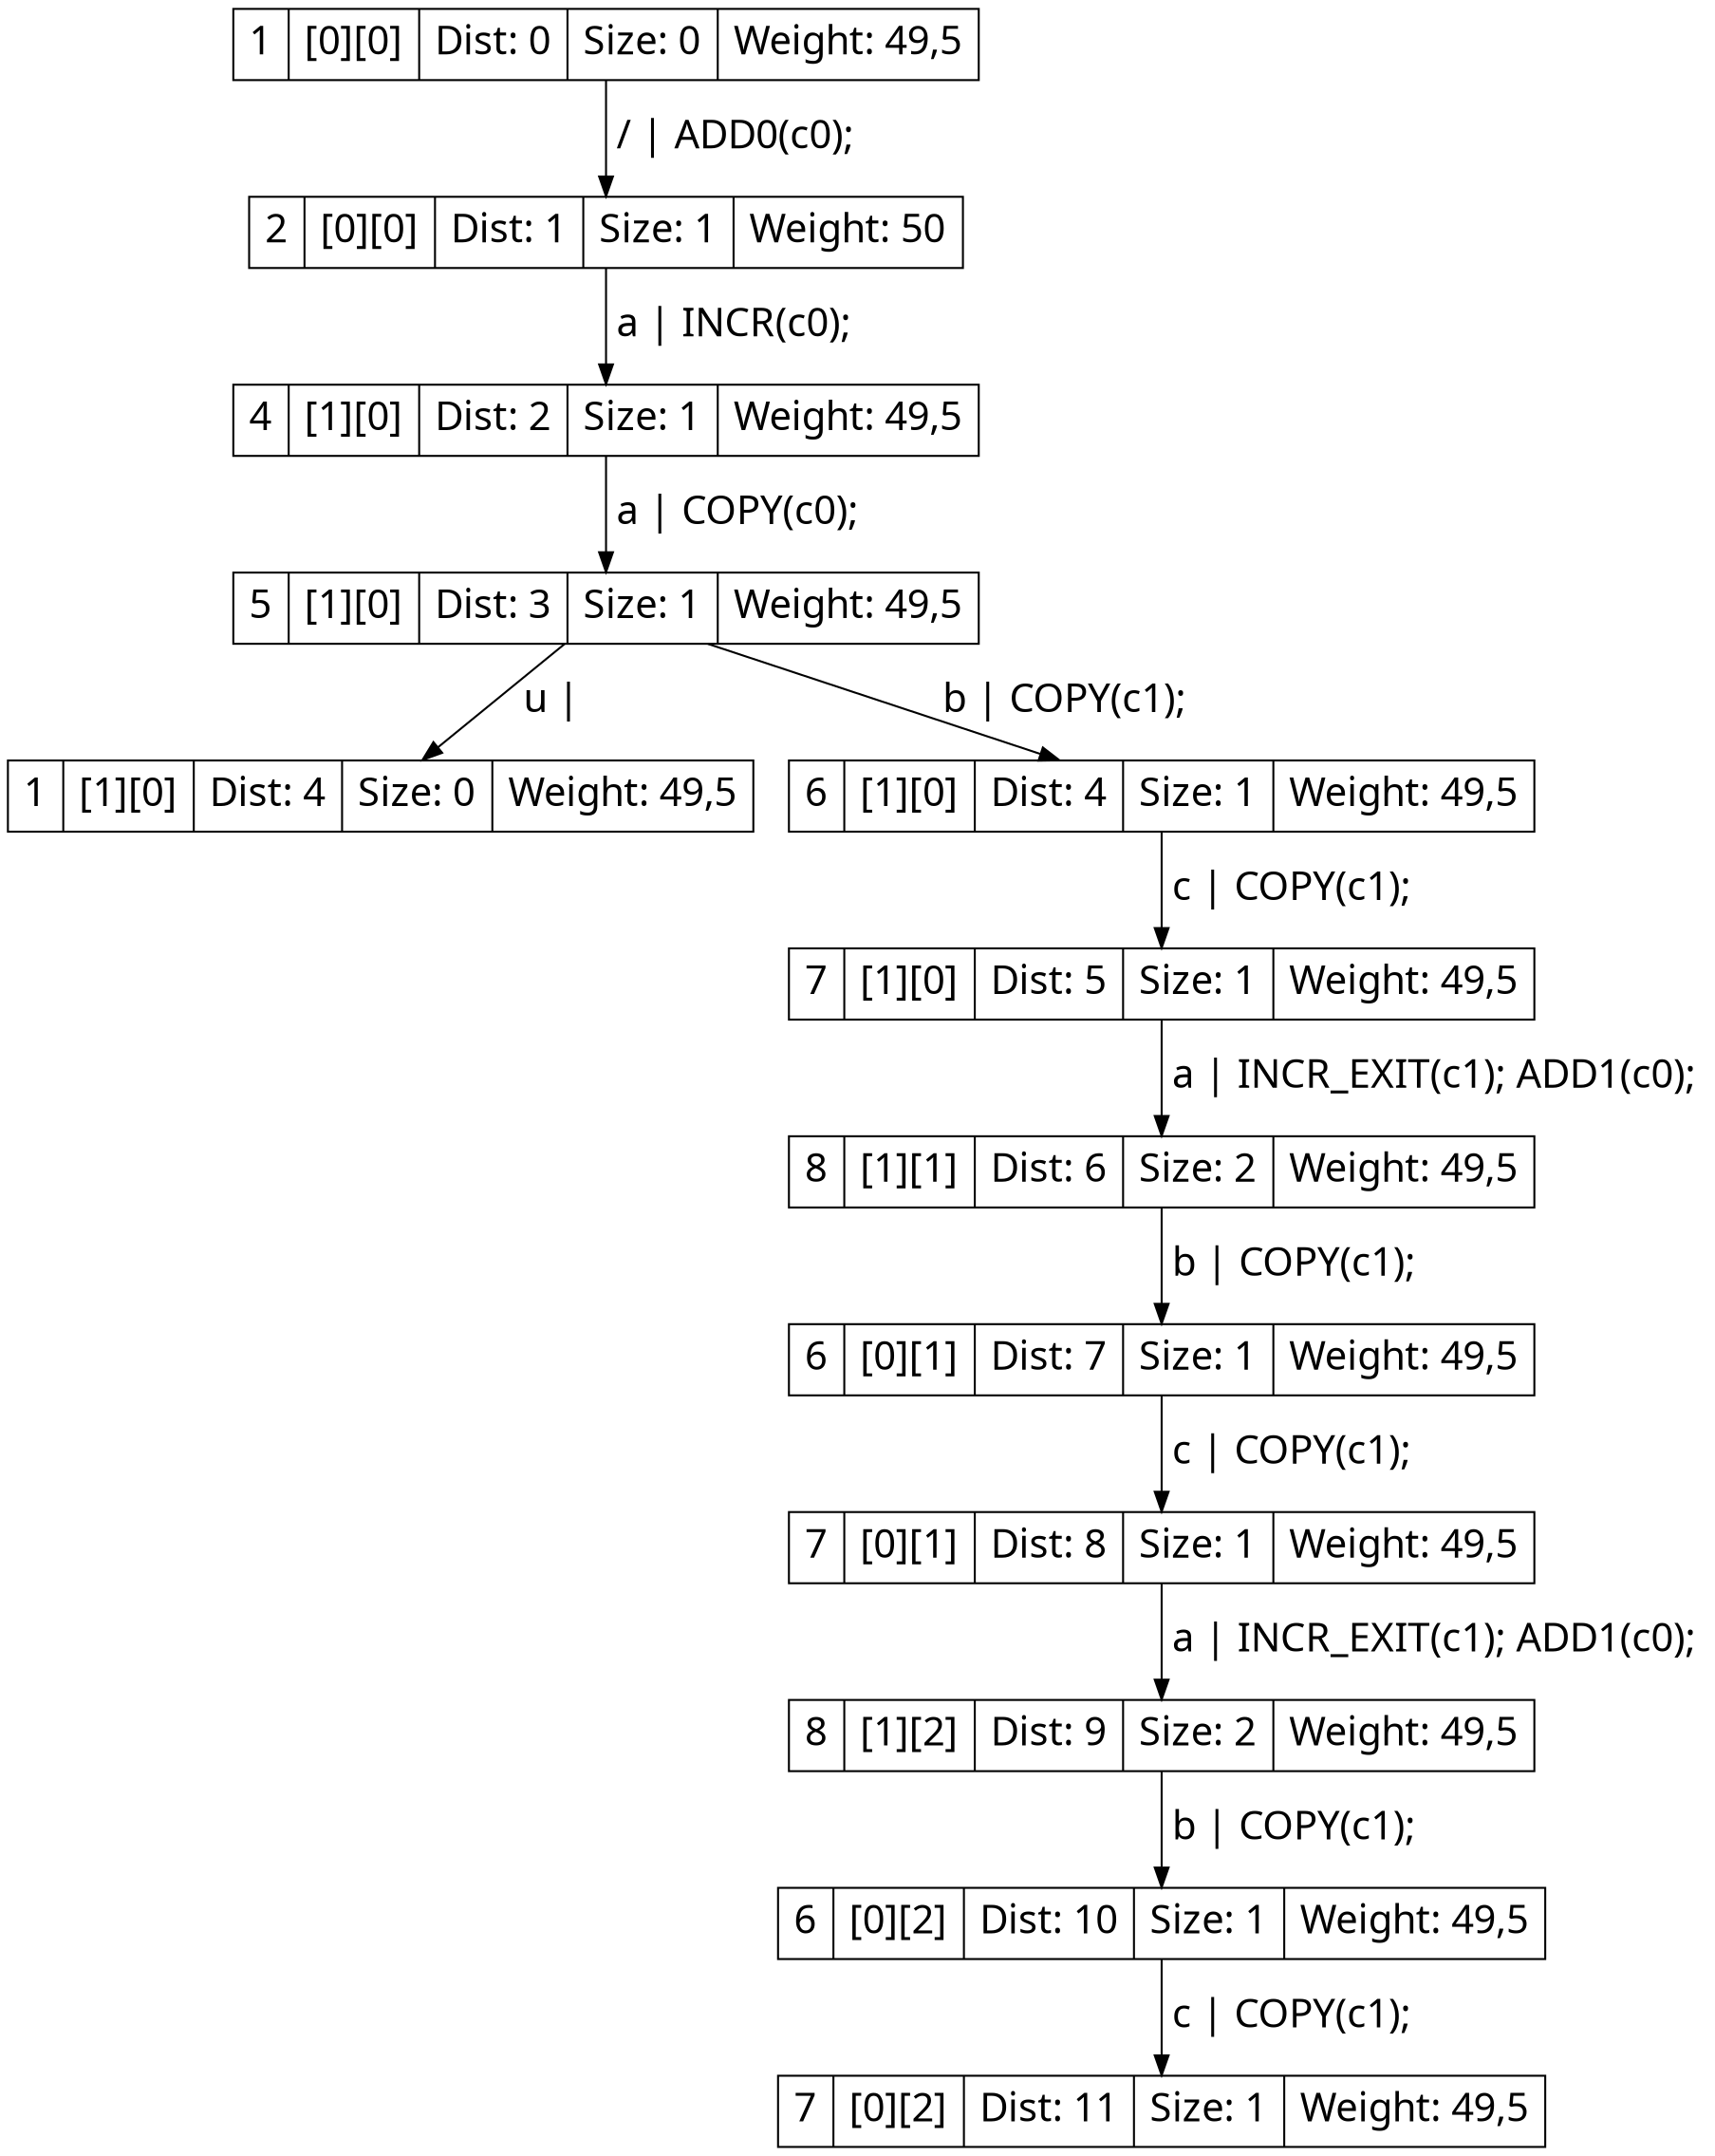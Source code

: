 digraph g{
node[shape=record fontname=Calibri fontsize = 20]
edge[fontname = Calibri fontsize = 20]
0->1[label=" / | ADD0(c0); "]
0[label="1 | [0][0] | Dist: 0 | Size: 0 | Weight: 49,5"]
1[label="2 | [0][0] | Dist: 1 | Size: 1 | Weight: 50"]
1->2[label=" a | INCR(c0); "]
1[label="2 | [0][0] | Dist: 1 | Size: 1 | Weight: 50"]
2[label="4 | [1][0] | Dist: 2 | Size: 1 | Weight: 49,5"]
2->3[label=" a | COPY(c0); "]
2[label="4 | [1][0] | Dist: 2 | Size: 1 | Weight: 49,5"]
3[label="5 | [1][0] | Dist: 3 | Size: 1 | Weight: 49,5"]
3->4[label=" u | "]
3[label="5 | [1][0] | Dist: 3 | Size: 1 | Weight: 49,5"]
4[label="1 | [1][0] | Dist: 4 | Size: 0 | Weight: 49,5"]
3->5[label=" b | COPY(c1); "]
3[label="5 | [1][0] | Dist: 3 | Size: 1 | Weight: 49,5"]
5[label="6 | [1][0] | Dist: 4 | Size: 1 | Weight: 49,5"]
5->6[label=" c | COPY(c1); "]
5[label="6 | [1][0] | Dist: 4 | Size: 1 | Weight: 49,5"]
6[label="7 | [1][0] | Dist: 5 | Size: 1 | Weight: 49,5"]
6->7[label=" a | INCR_EXIT(c1); ADD1(c0); "]
6[label="7 | [1][0] | Dist: 5 | Size: 1 | Weight: 49,5"]
7[label="8 | [1][1] | Dist: 6 | Size: 2 | Weight: 49,5"]
7->8[label=" b | COPY(c1); "]
7[label="8 | [1][1] | Dist: 6 | Size: 2 | Weight: 49,5"]
8[label="6 | [0][1] | Dist: 7 | Size: 1 | Weight: 49,5"]
8->9[label=" c | COPY(c1); "]
8[label="6 | [0][1] | Dist: 7 | Size: 1 | Weight: 49,5"]
9[label="7 | [0][1] | Dist: 8 | Size: 1 | Weight: 49,5"]
9->10[label=" a | INCR_EXIT(c1); ADD1(c0); "]
9[label="7 | [0][1] | Dist: 8 | Size: 1 | Weight: 49,5"]
10[label="8 | [1][2] | Dist: 9 | Size: 2 | Weight: 49,5"]
10->11[label=" b | COPY(c1); "]
10[label="8 | [1][2] | Dist: 9 | Size: 2 | Weight: 49,5"]
11[label="6 | [0][2] | Dist: 10 | Size: 1 | Weight: 49,5"]
11->12[label=" c | COPY(c1); "]
11[label="6 | [0][2] | Dist: 10 | Size: 1 | Weight: 49,5"]
12[label="7 | [0][2] | Dist: 11 | Size: 1 | Weight: 49,5"]}
